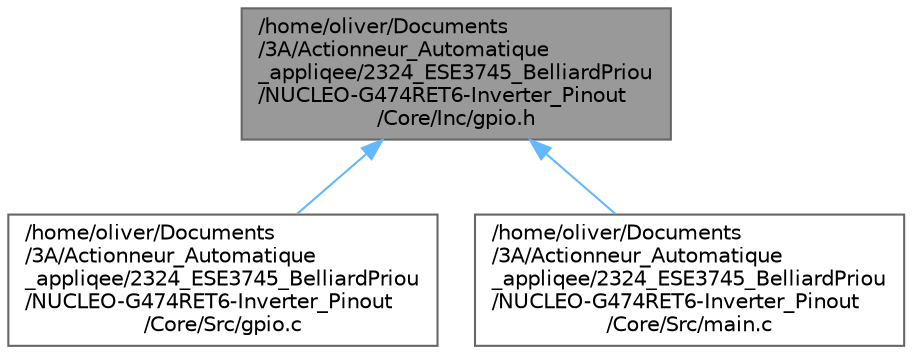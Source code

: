 digraph "/home/oliver/Documents/3A/Actionneur_Automatique_appliqee/2324_ESE3745_BelliardPriou/NUCLEO-G474RET6-Inverter_Pinout/Core/Inc/gpio.h"
{
 // LATEX_PDF_SIZE
  bgcolor="transparent";
  edge [fontname=Helvetica,fontsize=10,labelfontname=Helvetica,labelfontsize=10];
  node [fontname=Helvetica,fontsize=10,shape=box,height=0.2,width=0.4];
  Node1 [id="Node000001",label="/home/oliver/Documents\l/3A/Actionneur_Automatique\l_appliqee/2324_ESE3745_BelliardPriou\l/NUCLEO-G474RET6-Inverter_Pinout\l/Core/Inc/gpio.h",height=0.2,width=0.4,color="gray40", fillcolor="grey60", style="filled", fontcolor="black",tooltip="This file contains all the function prototypes for the gpio.c file."];
  Node1 -> Node2 [id="edge1_Node000001_Node000002",dir="back",color="steelblue1",style="solid",tooltip=" "];
  Node2 [id="Node000002",label="/home/oliver/Documents\l/3A/Actionneur_Automatique\l_appliqee/2324_ESE3745_BelliardPriou\l/NUCLEO-G474RET6-Inverter_Pinout\l/Core/Src/gpio.c",height=0.2,width=0.4,color="grey40", fillcolor="white", style="filled",URL="$gpio_8c.html",tooltip="This file provides code for the configuration of all used GPIO pins."];
  Node1 -> Node3 [id="edge2_Node000001_Node000003",dir="back",color="steelblue1",style="solid",tooltip=" "];
  Node3 [id="Node000003",label="/home/oliver/Documents\l/3A/Actionneur_Automatique\l_appliqee/2324_ESE3745_BelliardPriou\l/NUCLEO-G474RET6-Inverter_Pinout\l/Core/Src/main.c",height=0.2,width=0.4,color="grey40", fillcolor="white", style="filled",URL="$main_8c.html",tooltip=": Main program body"];
}
